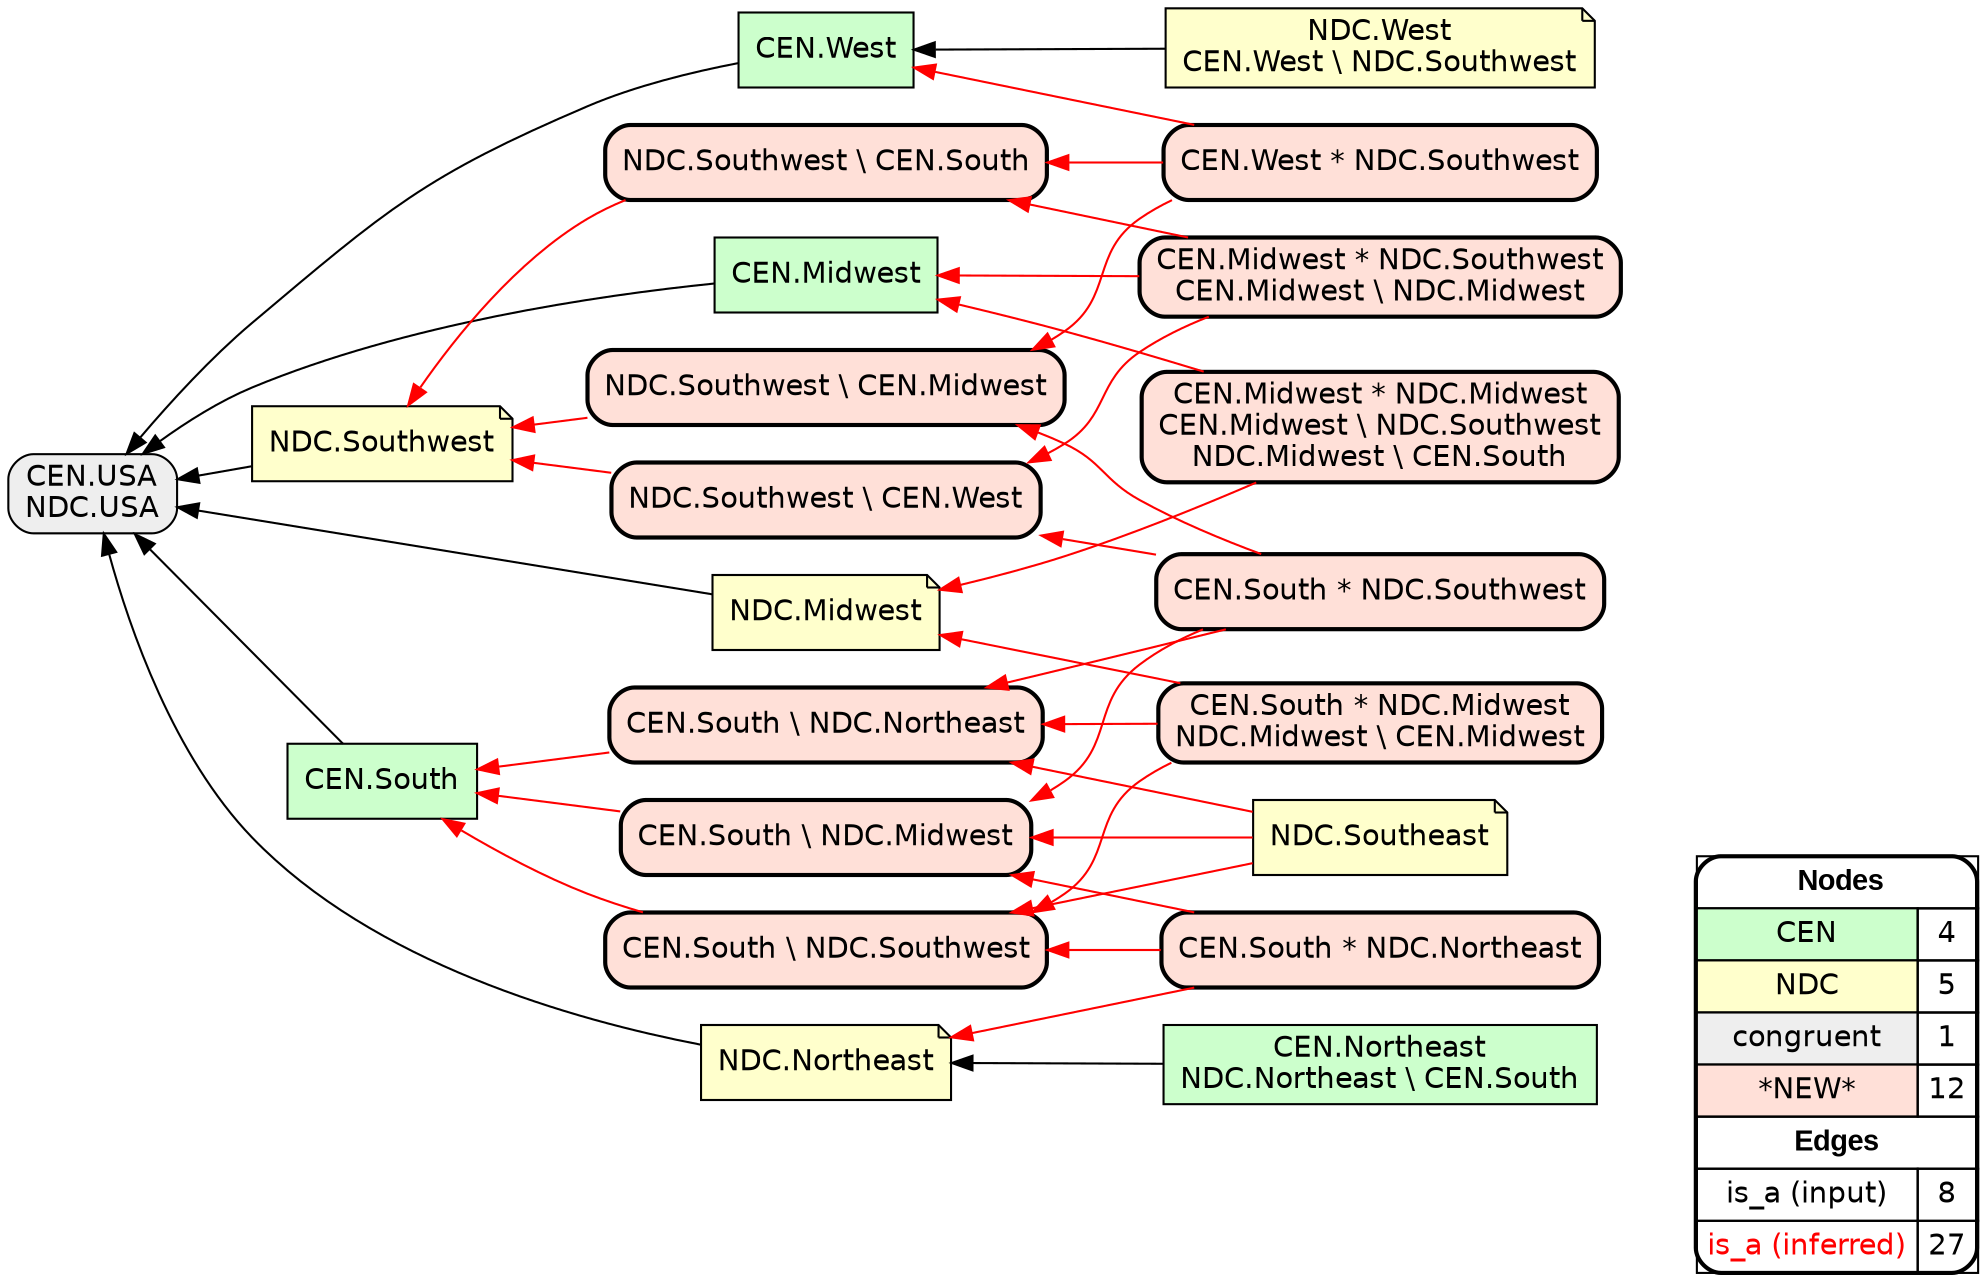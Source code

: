 digraph{
rankdir=RL
node[shape=box style=filled fillcolor="#CCFFCC" fontname="helvetica"] 
"CEN.Northeast\nNDC.Northeast \\ CEN.South"
"CEN.West"
"CEN.Midwest"
"CEN.South"
node[shape=note style=filled fillcolor="#FFFFCC" fontname="helvetica"] 
"NDC.West\nCEN.West \\ NDC.Southwest"
"NDC.Midwest"
"NDC.Southwest"
"NDC.Northeast"
"NDC.Southeast"
node[shape=box style="filled,rounded" fillcolor="#EEEEEE" fontname="helvetica"] 
"CEN.USA\nNDC.USA"
node[shape=box style="filled,rounded,bold" fillcolor="#FFE0D8" fontname="helvetica"] 
"CEN.Midwest * NDC.Southwest\nCEN.Midwest \\ NDC.Midwest"
"CEN.South \\ NDC.Southwest"
"NDC.Southwest \\ CEN.Midwest"
"CEN.Midwest * NDC.Midwest\nCEN.Midwest \\ NDC.Southwest\nNDC.Midwest \\ CEN.South"
"CEN.South \\ NDC.Northeast"
"CEN.West * NDC.Southwest"
"CEN.South \\ NDC.Midwest"
"NDC.Southwest \\ CEN.South"
"CEN.South * NDC.Midwest\nNDC.Midwest \\ CEN.Midwest"
"NDC.Southwest \\ CEN.West"
"CEN.South * NDC.Northeast"
"CEN.South * NDC.Southwest"
edge[arrowhead=normal style=dotted color="#000000" constraint=true penwidth=1]
edge[arrowhead=normal style=solid color="#000000" constraint=true penwidth=1]
"CEN.West" -> "CEN.USA\nNDC.USA"
"CEN.Midwest" -> "CEN.USA\nNDC.USA"
"NDC.Northeast" -> "CEN.USA\nNDC.USA"
"NDC.Midwest" -> "CEN.USA\nNDC.USA"
"NDC.Southwest" -> "CEN.USA\nNDC.USA"
"CEN.South" -> "CEN.USA\nNDC.USA"
"NDC.West\nCEN.West \\ NDC.Southwest" -> "CEN.West"
"CEN.Northeast\nNDC.Northeast \\ CEN.South" -> "NDC.Northeast"
edge[arrowhead=normal style=solid color="#FF0000" constraint=true penwidth=1]
"CEN.South * NDC.Southwest" -> "CEN.South \\ NDC.Northeast"
"CEN.Midwest * NDC.Southwest\nCEN.Midwest \\ NDC.Midwest" -> "NDC.Southwest \\ CEN.South"
"CEN.South \\ NDC.Northeast" -> "CEN.South"
"NDC.Southeast" -> "CEN.South \\ NDC.Midwest"
"CEN.South * NDC.Southwest" -> "NDC.Southwest \\ CEN.West"
"NDC.Southeast" -> "CEN.South \\ NDC.Southwest"
"CEN.South * NDC.Midwest\nNDC.Midwest \\ CEN.Midwest" -> "CEN.South \\ NDC.Northeast"
"CEN.South * NDC.Midwest\nNDC.Midwest \\ CEN.Midwest" -> "CEN.South \\ NDC.Southwest"
"CEN.West * NDC.Southwest" -> "NDC.Southwest \\ CEN.South"
"CEN.South * NDC.Southwest" -> "CEN.South \\ NDC.Midwest"
"CEN.South \\ NDC.Southwest" -> "CEN.South"
"NDC.Southeast" -> "CEN.South \\ NDC.Northeast"
"CEN.West * NDC.Southwest" -> "NDC.Southwest \\ CEN.Midwest"
"CEN.Midwest * NDC.Southwest\nCEN.Midwest \\ NDC.Midwest" -> "NDC.Southwest \\ CEN.West"
"NDC.Southwest \\ CEN.South" -> "NDC.Southwest"
"NDC.Southwest \\ CEN.West" -> "NDC.Southwest"
"CEN.South \\ NDC.Midwest" -> "CEN.South"
"CEN.Midwest * NDC.Midwest\nCEN.Midwest \\ NDC.Southwest\nNDC.Midwest \\ CEN.South" -> "CEN.Midwest"
"CEN.South * NDC.Northeast" -> "CEN.South \\ NDC.Midwest"
"CEN.South * NDC.Midwest\nNDC.Midwest \\ CEN.Midwest" -> "NDC.Midwest"
"CEN.South * NDC.Northeast" -> "CEN.South \\ NDC.Southwest"
"CEN.West * NDC.Southwest" -> "CEN.West"
"CEN.South * NDC.Northeast" -> "NDC.Northeast"
"NDC.Southwest \\ CEN.Midwest" -> "NDC.Southwest"
"CEN.South * NDC.Southwest" -> "NDC.Southwest \\ CEN.Midwest"
"CEN.Midwest * NDC.Midwest\nCEN.Midwest \\ NDC.Southwest\nNDC.Midwest \\ CEN.South" -> "NDC.Midwest"
"CEN.Midwest * NDC.Southwest\nCEN.Midwest \\ NDC.Midwest" -> "CEN.Midwest"
node[shape=box] 
{rank=source Legend [fillcolor= white margin=0 label=< 
 <TABLE BORDER="0" CELLBORDER="1" CELLSPACING="0" CELLPADDING="4"> 
<TR> <TD COLSPAN="2"><font face="Arial Black"> Nodes</font></TD> </TR> 
<TR> 
 <TD bgcolor="#CCFFCC" fontname="helvetica">CEN</TD> 
 <TD>4</TD> 
 </TR> 
<TR> 
 <TD bgcolor="#FFFFCC" fontname="helvetica">NDC</TD> 
 <TD>5</TD> 
 </TR> 
<TR> 
 <TD bgcolor="#EEEEEE" fontname="helvetica">congruent</TD> 
 <TD>1</TD> 
 </TR> 
<TR> 
 <TD bgcolor="#FFE0D8" fontname="helvetica">*NEW*</TD> 
 <TD>12</TD> 
 </TR> 
<TR> <TD COLSPAN="2"><font face = "Arial Black"> Edges </font></TD> </TR> 
<TR> 
 <TD><font color ="#000000">is_a (input)</font></TD><TD>8</TD>
</TR>
<TR> 
 <TD><font color ="#FF0000">is_a (inferred)</font></TD><TD>27</TD>
</TR>
</TABLE> 
 >] } 
}